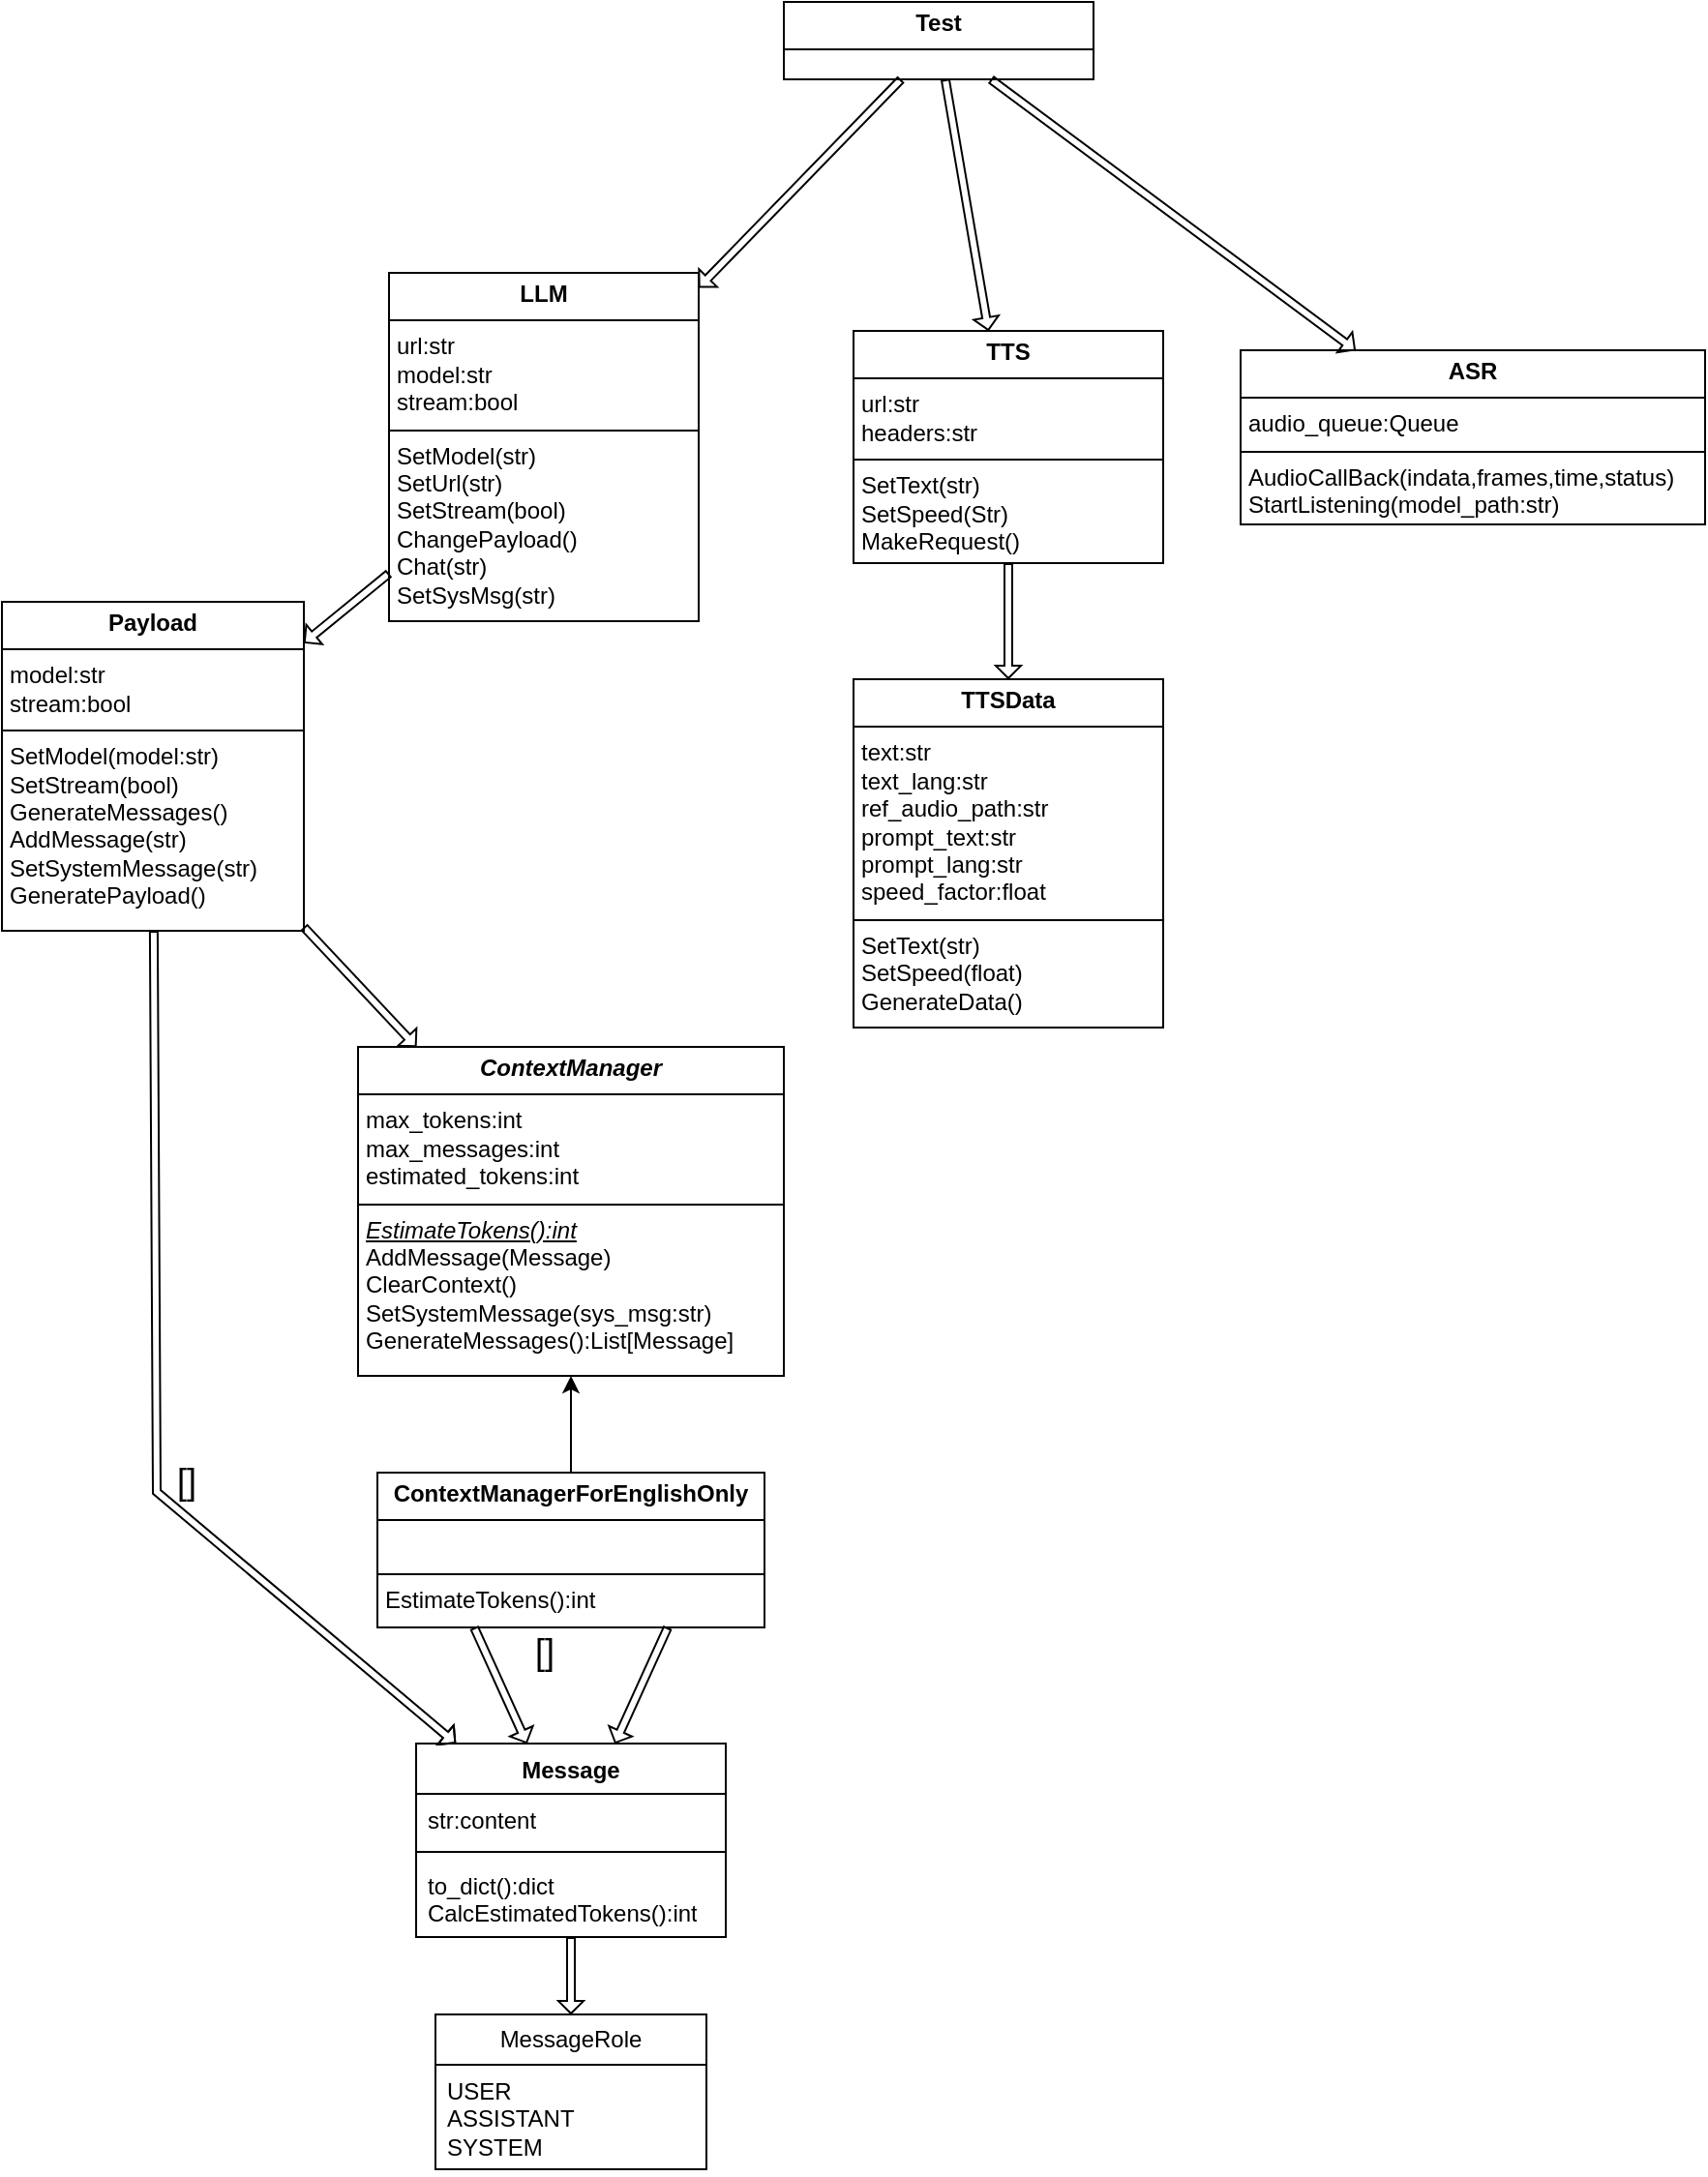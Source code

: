 <mxfile version="28.0.6">
  <diagram name="第 1 页" id="oyyt9oHX1vDnbIiPGEaJ">
    <mxGraphModel dx="1055" dy="720" grid="1" gridSize="10" guides="1" tooltips="1" connect="1" arrows="1" fold="1" page="1" pageScale="1" pageWidth="827" pageHeight="1169" math="0" shadow="0">
      <root>
        <mxCell id="0" />
        <mxCell id="1" parent="0" />
        <mxCell id="qSpYFP_OCighDt_y1l8K-5" value="MessageRole" style="swimlane;fontStyle=0;childLayout=stackLayout;horizontal=1;startSize=26;fillColor=none;horizontalStack=0;resizeParent=1;resizeParentMax=0;resizeLast=0;collapsible=1;marginBottom=0;whiteSpace=wrap;html=1;" vertex="1" parent="1">
          <mxGeometry x="274" y="1070" width="140" height="80" as="geometry">
            <mxRectangle x="340" y="370" width="110" height="30" as="alternateBounds" />
          </mxGeometry>
        </mxCell>
        <mxCell id="qSpYFP_OCighDt_y1l8K-8" value="USER&lt;div&gt;ASSISTANT&lt;/div&gt;&lt;div&gt;SYSTEM&lt;/div&gt;" style="text;strokeColor=none;fillColor=none;align=left;verticalAlign=top;spacingLeft=4;spacingRight=4;overflow=hidden;rotatable=0;points=[[0,0.5],[1,0.5]];portConstraint=eastwest;whiteSpace=wrap;html=1;" vertex="1" parent="qSpYFP_OCighDt_y1l8K-5">
          <mxGeometry y="26" width="140" height="54" as="geometry" />
        </mxCell>
        <mxCell id="qSpYFP_OCighDt_y1l8K-9" value="Message" style="swimlane;fontStyle=1;align=center;verticalAlign=top;childLayout=stackLayout;horizontal=1;startSize=26;horizontalStack=0;resizeParent=1;resizeParentMax=0;resizeLast=0;collapsible=1;marginBottom=0;whiteSpace=wrap;html=1;" vertex="1" parent="1">
          <mxGeometry x="264" y="930" width="160" height="100" as="geometry" />
        </mxCell>
        <mxCell id="qSpYFP_OCighDt_y1l8K-10" value="str:content" style="text;strokeColor=none;fillColor=none;align=left;verticalAlign=top;spacingLeft=4;spacingRight=4;overflow=hidden;rotatable=0;points=[[0,0.5],[1,0.5]];portConstraint=eastwest;whiteSpace=wrap;html=1;" vertex="1" parent="qSpYFP_OCighDt_y1l8K-9">
          <mxGeometry y="26" width="160" height="26" as="geometry" />
        </mxCell>
        <mxCell id="qSpYFP_OCighDt_y1l8K-11" value="" style="line;strokeWidth=1;fillColor=none;align=left;verticalAlign=middle;spacingTop=-1;spacingLeft=3;spacingRight=3;rotatable=0;labelPosition=right;points=[];portConstraint=eastwest;strokeColor=inherit;" vertex="1" parent="qSpYFP_OCighDt_y1l8K-9">
          <mxGeometry y="52" width="160" height="8" as="geometry" />
        </mxCell>
        <mxCell id="qSpYFP_OCighDt_y1l8K-12" value="to_dict():dict&lt;div&gt;CalcEstimatedTokens():int&lt;/div&gt;" style="text;strokeColor=none;fillColor=none;align=left;verticalAlign=top;spacingLeft=4;spacingRight=4;overflow=hidden;rotatable=0;points=[[0,0.5],[1,0.5]];portConstraint=eastwest;whiteSpace=wrap;html=1;" vertex="1" parent="qSpYFP_OCighDt_y1l8K-9">
          <mxGeometry y="60" width="160" height="40" as="geometry" />
        </mxCell>
        <mxCell id="qSpYFP_OCighDt_y1l8K-15" value="" style="shape=flexArrow;endArrow=classic;html=1;rounded=0;entryX=0.5;entryY=0;entryDx=0;entryDy=0;width=4;endSize=1.813;endWidth=8;" edge="1" parent="1" source="qSpYFP_OCighDt_y1l8K-12" target="qSpYFP_OCighDt_y1l8K-5">
          <mxGeometry width="50" height="50" relative="1" as="geometry">
            <mxPoint x="444" y="1030.002" as="sourcePoint" />
            <mxPoint x="402.6" y="1065.984" as="targetPoint" />
          </mxGeometry>
        </mxCell>
        <mxCell id="qSpYFP_OCighDt_y1l8K-17" value="&lt;p style=&quot;margin:0px;margin-top:4px;text-align:center;&quot;&gt;&lt;b&gt;&lt;i&gt;ContextManager&lt;/i&gt;&lt;/b&gt;&lt;/p&gt;&lt;hr size=&quot;1&quot; style=&quot;border-style:solid;&quot;&gt;&lt;p style=&quot;margin:0px;margin-left:4px;&quot;&gt;max_tokens:int&lt;/p&gt;&lt;p style=&quot;margin:0px;margin-left:4px;&quot;&gt;max_messages:int&lt;/p&gt;&lt;p style=&quot;margin:0px;margin-left:4px;&quot;&gt;estimated_tokens:int&lt;/p&gt;&lt;hr size=&quot;1&quot; style=&quot;border-style:solid;&quot;&gt;&lt;p style=&quot;margin:0px;margin-left:4px;&quot;&gt;&lt;i&gt;&lt;u&gt;EstimateTokens():int&lt;/u&gt;&lt;/i&gt;&lt;/p&gt;&lt;p style=&quot;margin:0px;margin-left:4px;&quot;&gt;AddMessage(Message)&lt;/p&gt;&lt;p style=&quot;margin:0px;margin-left:4px;&quot;&gt;ClearContext()&lt;/p&gt;&lt;p style=&quot;margin:0px;margin-left:4px;&quot;&gt;SetSystemMessage(sys_msg:str)&lt;/p&gt;&lt;p style=&quot;margin:0px;margin-left:4px;&quot;&gt;GenerateMessages():List[Message]&lt;/p&gt;" style="verticalAlign=top;align=left;overflow=fill;html=1;whiteSpace=wrap;" vertex="1" parent="1">
          <mxGeometry x="234" y="570" width="220" height="170" as="geometry" />
        </mxCell>
        <mxCell id="qSpYFP_OCighDt_y1l8K-21" value="&lt;p style=&quot;margin:0px;margin-top:4px;text-align:center;&quot;&gt;&lt;b&gt;ContextManagerForEnglishOnly&lt;/b&gt;&lt;/p&gt;&lt;hr size=&quot;1&quot; style=&quot;border-style:solid;&quot;&gt;&lt;p style=&quot;margin:0px;margin-left:4px;&quot;&gt;&lt;br&gt;&lt;/p&gt;&lt;hr size=&quot;1&quot; style=&quot;border-style:solid;&quot;&gt;&lt;p style=&quot;margin:0px;margin-left:4px;&quot;&gt;EstimateTokens():int&lt;/p&gt;" style="verticalAlign=top;align=left;overflow=fill;html=1;whiteSpace=wrap;" vertex="1" parent="1">
          <mxGeometry x="244" y="790" width="200" height="80" as="geometry" />
        </mxCell>
        <mxCell id="qSpYFP_OCighDt_y1l8K-22" value="" style="endArrow=classic;html=1;rounded=0;" edge="1" parent="1" source="qSpYFP_OCighDt_y1l8K-21" target="qSpYFP_OCighDt_y1l8K-17">
          <mxGeometry width="50" height="50" relative="1" as="geometry">
            <mxPoint x="394" y="820" as="sourcePoint" />
            <mxPoint x="444" y="770" as="targetPoint" />
          </mxGeometry>
        </mxCell>
        <mxCell id="qSpYFP_OCighDt_y1l8K-23" value="" style="shape=flexArrow;endArrow=classic;html=1;rounded=0;width=4;endSize=1.813;endWidth=8;exitX=0.25;exitY=1;exitDx=0;exitDy=0;" edge="1" parent="1" source="qSpYFP_OCighDt_y1l8K-21" target="qSpYFP_OCighDt_y1l8K-9">
          <mxGeometry width="50" height="50" relative="1" as="geometry">
            <mxPoint x="324" y="890" as="sourcePoint" />
            <mxPoint x="324" y="930" as="targetPoint" />
          </mxGeometry>
        </mxCell>
        <mxCell id="qSpYFP_OCighDt_y1l8K-24" value="" style="shape=flexArrow;endArrow=classic;html=1;rounded=0;width=4;endSize=1.813;endWidth=8;exitX=0.75;exitY=1;exitDx=0;exitDy=0;" edge="1" parent="1" source="qSpYFP_OCighDt_y1l8K-21" target="qSpYFP_OCighDt_y1l8K-9">
          <mxGeometry width="50" height="50" relative="1" as="geometry">
            <mxPoint x="334" y="910" as="sourcePoint" />
            <mxPoint x="361" y="970" as="targetPoint" />
          </mxGeometry>
        </mxCell>
        <mxCell id="qSpYFP_OCighDt_y1l8K-25" value="&lt;p style=&quot;margin:0px;margin-top:4px;text-align:center;&quot;&gt;&lt;b&gt;Payload&lt;/b&gt;&lt;/p&gt;&lt;hr size=&quot;1&quot; style=&quot;border-style:solid;&quot;&gt;&lt;p style=&quot;margin:0px;margin-left:4px;&quot;&gt;model:str&lt;/p&gt;&lt;p style=&quot;margin:0px;margin-left:4px;&quot;&gt;stream:bool&lt;/p&gt;&lt;hr size=&quot;1&quot; style=&quot;border-style:solid;&quot;&gt;&lt;p style=&quot;margin:0px;margin-left:4px;&quot;&gt;SetModel(model:str)&lt;/p&gt;&lt;p style=&quot;margin:0px;margin-left:4px;&quot;&gt;SetStream(bool)&lt;/p&gt;&lt;p style=&quot;margin:0px;margin-left:4px;&quot;&gt;GenerateMessages()&lt;/p&gt;&lt;p style=&quot;margin:0px;margin-left:4px;&quot;&gt;AddMessage(str)&lt;/p&gt;&lt;p style=&quot;margin:0px;margin-left:4px;&quot;&gt;SetSystemMessage(str)&lt;/p&gt;&lt;p style=&quot;margin:0px;margin-left:4px;&quot;&gt;GeneratePayload()&lt;/p&gt;" style="verticalAlign=top;align=left;overflow=fill;html=1;whiteSpace=wrap;" vertex="1" parent="1">
          <mxGeometry x="50" y="340" width="156" height="170" as="geometry" />
        </mxCell>
        <mxCell id="qSpYFP_OCighDt_y1l8K-26" value="" style="shape=flexArrow;endArrow=classic;html=1;rounded=0;width=4;endSize=1.813;endWidth=8;" edge="1" parent="1" source="qSpYFP_OCighDt_y1l8K-25" target="qSpYFP_OCighDt_y1l8K-9">
          <mxGeometry width="50" height="50" relative="1" as="geometry">
            <mxPoint x="125.5" y="490" as="sourcePoint" />
            <mxPoint x="160" y="920" as="targetPoint" />
            <Array as="points">
              <mxPoint x="130" y="800" />
            </Array>
          </mxGeometry>
        </mxCell>
        <mxCell id="qSpYFP_OCighDt_y1l8K-27" value="" style="shape=flexArrow;endArrow=classic;html=1;rounded=0;width=4;endSize=1.813;endWidth=8;" edge="1" parent="1" source="qSpYFP_OCighDt_y1l8K-25" target="qSpYFP_OCighDt_y1l8K-17">
          <mxGeometry width="50" height="50" relative="1" as="geometry">
            <mxPoint x="440" y="880" as="sourcePoint" />
            <mxPoint x="467" y="940" as="targetPoint" />
          </mxGeometry>
        </mxCell>
        <mxCell id="qSpYFP_OCighDt_y1l8K-28" value="&lt;span style=&quot;font-size: 18px;&quot;&gt;[]&lt;/span&gt;" style="text;html=1;align=center;verticalAlign=middle;resizable=0;points=[];autosize=1;strokeColor=none;fillColor=none;" vertex="1" parent="1">
          <mxGeometry x="315" y="863" width="30" height="40" as="geometry" />
        </mxCell>
        <mxCell id="qSpYFP_OCighDt_y1l8K-29" value="&lt;span style=&quot;font-size: 18px;&quot;&gt;[]&lt;/span&gt;" style="text;html=1;align=center;verticalAlign=middle;resizable=0;points=[];autosize=1;strokeColor=none;fillColor=none;" vertex="1" parent="1">
          <mxGeometry x="130" y="775" width="30" height="40" as="geometry" />
        </mxCell>
        <mxCell id="qSpYFP_OCighDt_y1l8K-30" value="&lt;p style=&quot;margin:0px;margin-top:4px;text-align:center;&quot;&gt;&lt;b&gt;LLM&lt;/b&gt;&lt;/p&gt;&lt;hr size=&quot;1&quot; style=&quot;border-style:solid;&quot;&gt;&lt;p style=&quot;margin:0px;margin-left:4px;&quot;&gt;url:str&lt;/p&gt;&lt;p style=&quot;margin:0px;margin-left:4px;&quot;&gt;model:str&lt;/p&gt;&lt;p style=&quot;margin:0px;margin-left:4px;&quot;&gt;stream:bool&lt;/p&gt;&lt;hr size=&quot;1&quot; style=&quot;border-style:solid;&quot;&gt;&lt;p style=&quot;margin:0px;margin-left:4px;&quot;&gt;SetModel(str)&lt;/p&gt;&lt;p style=&quot;margin:0px;margin-left:4px;&quot;&gt;SetUrl(str)&lt;/p&gt;&lt;p style=&quot;margin:0px;margin-left:4px;&quot;&gt;SetStream(bool)&lt;/p&gt;&lt;p style=&quot;margin:0px;margin-left:4px;&quot;&gt;ChangePayload()&lt;/p&gt;&lt;p style=&quot;margin:0px;margin-left:4px;&quot;&gt;Chat(str)&lt;/p&gt;&lt;p style=&quot;margin:0px;margin-left:4px;&quot;&gt;SetSysMsg(str)&lt;/p&gt;" style="verticalAlign=top;align=left;overflow=fill;html=1;whiteSpace=wrap;" vertex="1" parent="1">
          <mxGeometry x="250" y="170" width="160" height="180" as="geometry" />
        </mxCell>
        <mxCell id="qSpYFP_OCighDt_y1l8K-31" value="" style="shape=flexArrow;endArrow=classic;html=1;rounded=0;width=4;endSize=1.813;endWidth=8;" edge="1" parent="1" source="qSpYFP_OCighDt_y1l8K-30" target="qSpYFP_OCighDt_y1l8K-25">
          <mxGeometry width="50" height="50" relative="1" as="geometry">
            <mxPoint x="310" y="540" as="sourcePoint" />
            <mxPoint x="368" y="602" as="targetPoint" />
          </mxGeometry>
        </mxCell>
        <mxCell id="qSpYFP_OCighDt_y1l8K-32" value="&lt;p style=&quot;margin:0px;margin-top:4px;text-align:center;&quot;&gt;&lt;b&gt;TTSData&lt;/b&gt;&lt;/p&gt;&lt;hr size=&quot;1&quot; style=&quot;border-style:solid;&quot;&gt;&lt;p style=&quot;margin:0px;margin-left:4px;&quot;&gt;text:str&lt;/p&gt;&lt;p style=&quot;margin:0px;margin-left:4px;&quot;&gt;text_lang:str&lt;/p&gt;&lt;p style=&quot;margin:0px;margin-left:4px;&quot;&gt;ref_audio_path:str&lt;/p&gt;&lt;p style=&quot;margin:0px;margin-left:4px;&quot;&gt;prompt_text:str&lt;/p&gt;&lt;p style=&quot;margin:0px;margin-left:4px;&quot;&gt;prompt_lang:str&lt;/p&gt;&lt;p style=&quot;margin:0px;margin-left:4px;&quot;&gt;speed_factor:float&lt;/p&gt;&lt;hr size=&quot;1&quot; style=&quot;border-style:solid;&quot;&gt;&lt;p style=&quot;margin:0px;margin-left:4px;&quot;&gt;SetText(str)&lt;/p&gt;&lt;p style=&quot;margin:0px;margin-left:4px;&quot;&gt;SetSpeed(float)&lt;/p&gt;&lt;p style=&quot;margin:0px;margin-left:4px;&quot;&gt;GenerateData()&lt;/p&gt;" style="verticalAlign=top;align=left;overflow=fill;html=1;whiteSpace=wrap;" vertex="1" parent="1">
          <mxGeometry x="490" y="380" width="160" height="180" as="geometry" />
        </mxCell>
        <mxCell id="qSpYFP_OCighDt_y1l8K-33" value="&lt;p style=&quot;margin:0px;margin-top:4px;text-align:center;&quot;&gt;&lt;b&gt;TTS&lt;/b&gt;&lt;/p&gt;&lt;hr size=&quot;1&quot; style=&quot;border-style:solid;&quot;&gt;&lt;p style=&quot;margin:0px;margin-left:4px;&quot;&gt;url:str&lt;/p&gt;&lt;p style=&quot;margin:0px;margin-left:4px;&quot;&gt;headers:str&lt;/p&gt;&lt;hr size=&quot;1&quot; style=&quot;border-style:solid;&quot;&gt;&lt;p style=&quot;margin:0px;margin-left:4px;&quot;&gt;SetText(str)&lt;/p&gt;&lt;p style=&quot;margin:0px;margin-left:4px;&quot;&gt;SetSpeed(Str)&lt;/p&gt;&lt;p style=&quot;margin:0px;margin-left:4px;&quot;&gt;MakeRequest()&lt;/p&gt;" style="verticalAlign=top;align=left;overflow=fill;html=1;whiteSpace=wrap;" vertex="1" parent="1">
          <mxGeometry x="490" y="200" width="160" height="120" as="geometry" />
        </mxCell>
        <mxCell id="qSpYFP_OCighDt_y1l8K-34" value="" style="shape=flexArrow;endArrow=classic;html=1;rounded=0;width=4;endSize=1.813;endWidth=8;" edge="1" parent="1" source="qSpYFP_OCighDt_y1l8K-33" target="qSpYFP_OCighDt_y1l8K-32">
          <mxGeometry width="50" height="50" relative="1" as="geometry">
            <mxPoint x="441" y="390" as="sourcePoint" />
            <mxPoint x="414" y="450" as="targetPoint" />
          </mxGeometry>
        </mxCell>
        <mxCell id="qSpYFP_OCighDt_y1l8K-35" value="&lt;p style=&quot;margin:0px;margin-top:4px;text-align:center;&quot;&gt;&lt;b&gt;ASR&lt;/b&gt;&lt;/p&gt;&lt;hr size=&quot;1&quot; style=&quot;border-style:solid;&quot;&gt;&lt;p style=&quot;margin:0px;margin-left:4px;&quot;&gt;audio_queue:Queue&lt;/p&gt;&lt;hr size=&quot;1&quot; style=&quot;border-style:solid;&quot;&gt;&lt;p style=&quot;margin:0px;margin-left:4px;&quot;&gt;AudioCallBack(indata,frames,time,status)&lt;/p&gt;&lt;p style=&quot;margin:0px;margin-left:4px;&quot;&gt;StartListening(model_path:str)&lt;/p&gt;" style="verticalAlign=top;align=left;overflow=fill;html=1;whiteSpace=wrap;" vertex="1" parent="1">
          <mxGeometry x="690" y="210" width="240" height="90" as="geometry" />
        </mxCell>
        <mxCell id="qSpYFP_OCighDt_y1l8K-36" value="&lt;p style=&quot;margin:0px;margin-top:4px;text-align:center;&quot;&gt;&lt;b&gt;Test&lt;/b&gt;&lt;/p&gt;&lt;hr size=&quot;1&quot; style=&quot;border-style:solid;&quot;&gt;&lt;p style=&quot;margin:0px;margin-left:4px;&quot;&gt;&lt;br&gt;&lt;/p&gt;&lt;p style=&quot;margin:0px;margin-left:4px;&quot;&gt;&lt;br&gt;&lt;/p&gt;" style="verticalAlign=top;align=left;overflow=fill;html=1;whiteSpace=wrap;" vertex="1" parent="1">
          <mxGeometry x="454" y="30" width="160" height="40" as="geometry" />
        </mxCell>
        <mxCell id="qSpYFP_OCighDt_y1l8K-37" value="" style="shape=flexArrow;endArrow=classic;html=1;rounded=0;width=4;endSize=1.813;endWidth=8;" edge="1" parent="1" source="qSpYFP_OCighDt_y1l8K-36" target="qSpYFP_OCighDt_y1l8K-33">
          <mxGeometry width="50" height="50" relative="1" as="geometry">
            <mxPoint x="544" y="250" as="sourcePoint" />
            <mxPoint x="500" y="286" as="targetPoint" />
          </mxGeometry>
        </mxCell>
        <mxCell id="qSpYFP_OCighDt_y1l8K-38" value="" style="shape=flexArrow;endArrow=classic;html=1;rounded=0;width=4;endSize=1.813;endWidth=8;" edge="1" parent="1" source="qSpYFP_OCighDt_y1l8K-36" target="qSpYFP_OCighDt_y1l8K-30">
          <mxGeometry width="50" height="50" relative="1" as="geometry">
            <mxPoint x="424" y="100" as="sourcePoint" />
            <mxPoint x="380" y="136" as="targetPoint" />
          </mxGeometry>
        </mxCell>
        <mxCell id="qSpYFP_OCighDt_y1l8K-39" value="" style="shape=flexArrow;endArrow=classic;html=1;rounded=0;width=4;endSize=1.813;endWidth=8;" edge="1" parent="1" source="qSpYFP_OCighDt_y1l8K-36" target="qSpYFP_OCighDt_y1l8K-35">
          <mxGeometry width="50" height="50" relative="1" as="geometry">
            <mxPoint x="844" y="110" as="sourcePoint" />
            <mxPoint x="800" y="146" as="targetPoint" />
          </mxGeometry>
        </mxCell>
      </root>
    </mxGraphModel>
  </diagram>
</mxfile>
